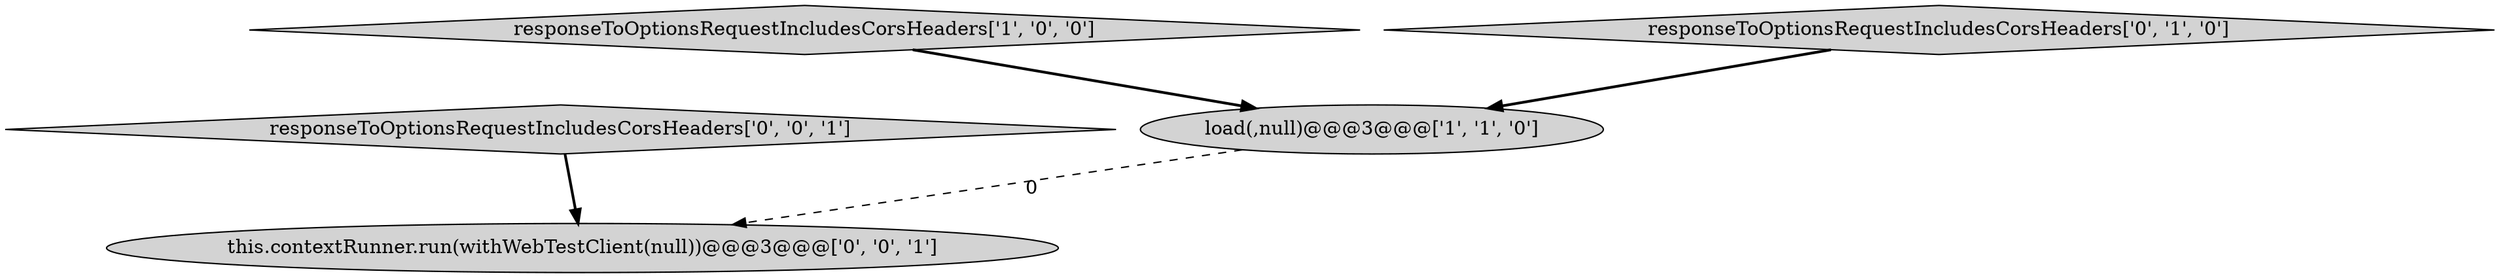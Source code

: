 digraph {
3 [style = filled, label = "this.contextRunner.run(withWebTestClient(null))@@@3@@@['0', '0', '1']", fillcolor = lightgray, shape = ellipse image = "AAA0AAABBB3BBB"];
0 [style = filled, label = "responseToOptionsRequestIncludesCorsHeaders['1', '0', '0']", fillcolor = lightgray, shape = diamond image = "AAA0AAABBB1BBB"];
4 [style = filled, label = "responseToOptionsRequestIncludesCorsHeaders['0', '0', '1']", fillcolor = lightgray, shape = diamond image = "AAA0AAABBB3BBB"];
2 [style = filled, label = "responseToOptionsRequestIncludesCorsHeaders['0', '1', '0']", fillcolor = lightgray, shape = diamond image = "AAA0AAABBB2BBB"];
1 [style = filled, label = "load(,null)@@@3@@@['1', '1', '0']", fillcolor = lightgray, shape = ellipse image = "AAA0AAABBB1BBB"];
1->3 [style = dashed, label="0"];
4->3 [style = bold, label=""];
0->1 [style = bold, label=""];
2->1 [style = bold, label=""];
}
